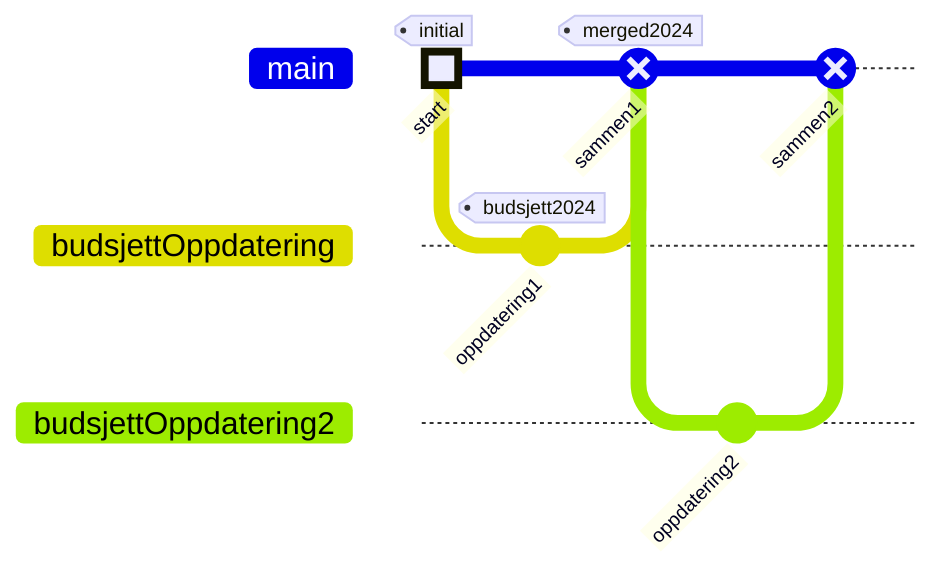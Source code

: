 gitGraph
    commit id: "start" tag: "initial" type: HIGHLIGHT
    branch budsjettOppdatering
    commit id: "oppdatering1" tag: "budsjett2024" type: NORMAL
    checkout main
    merge budsjettOppdatering id: "sammen1" tag: "merged2024" type: REVERSE
    branch budsjettOppdatering2
    commit id: "oppdatering2" type: NORMAL
    checkout main
    merge budsjettOppdatering2 id: "sammen2" type: REVERSE